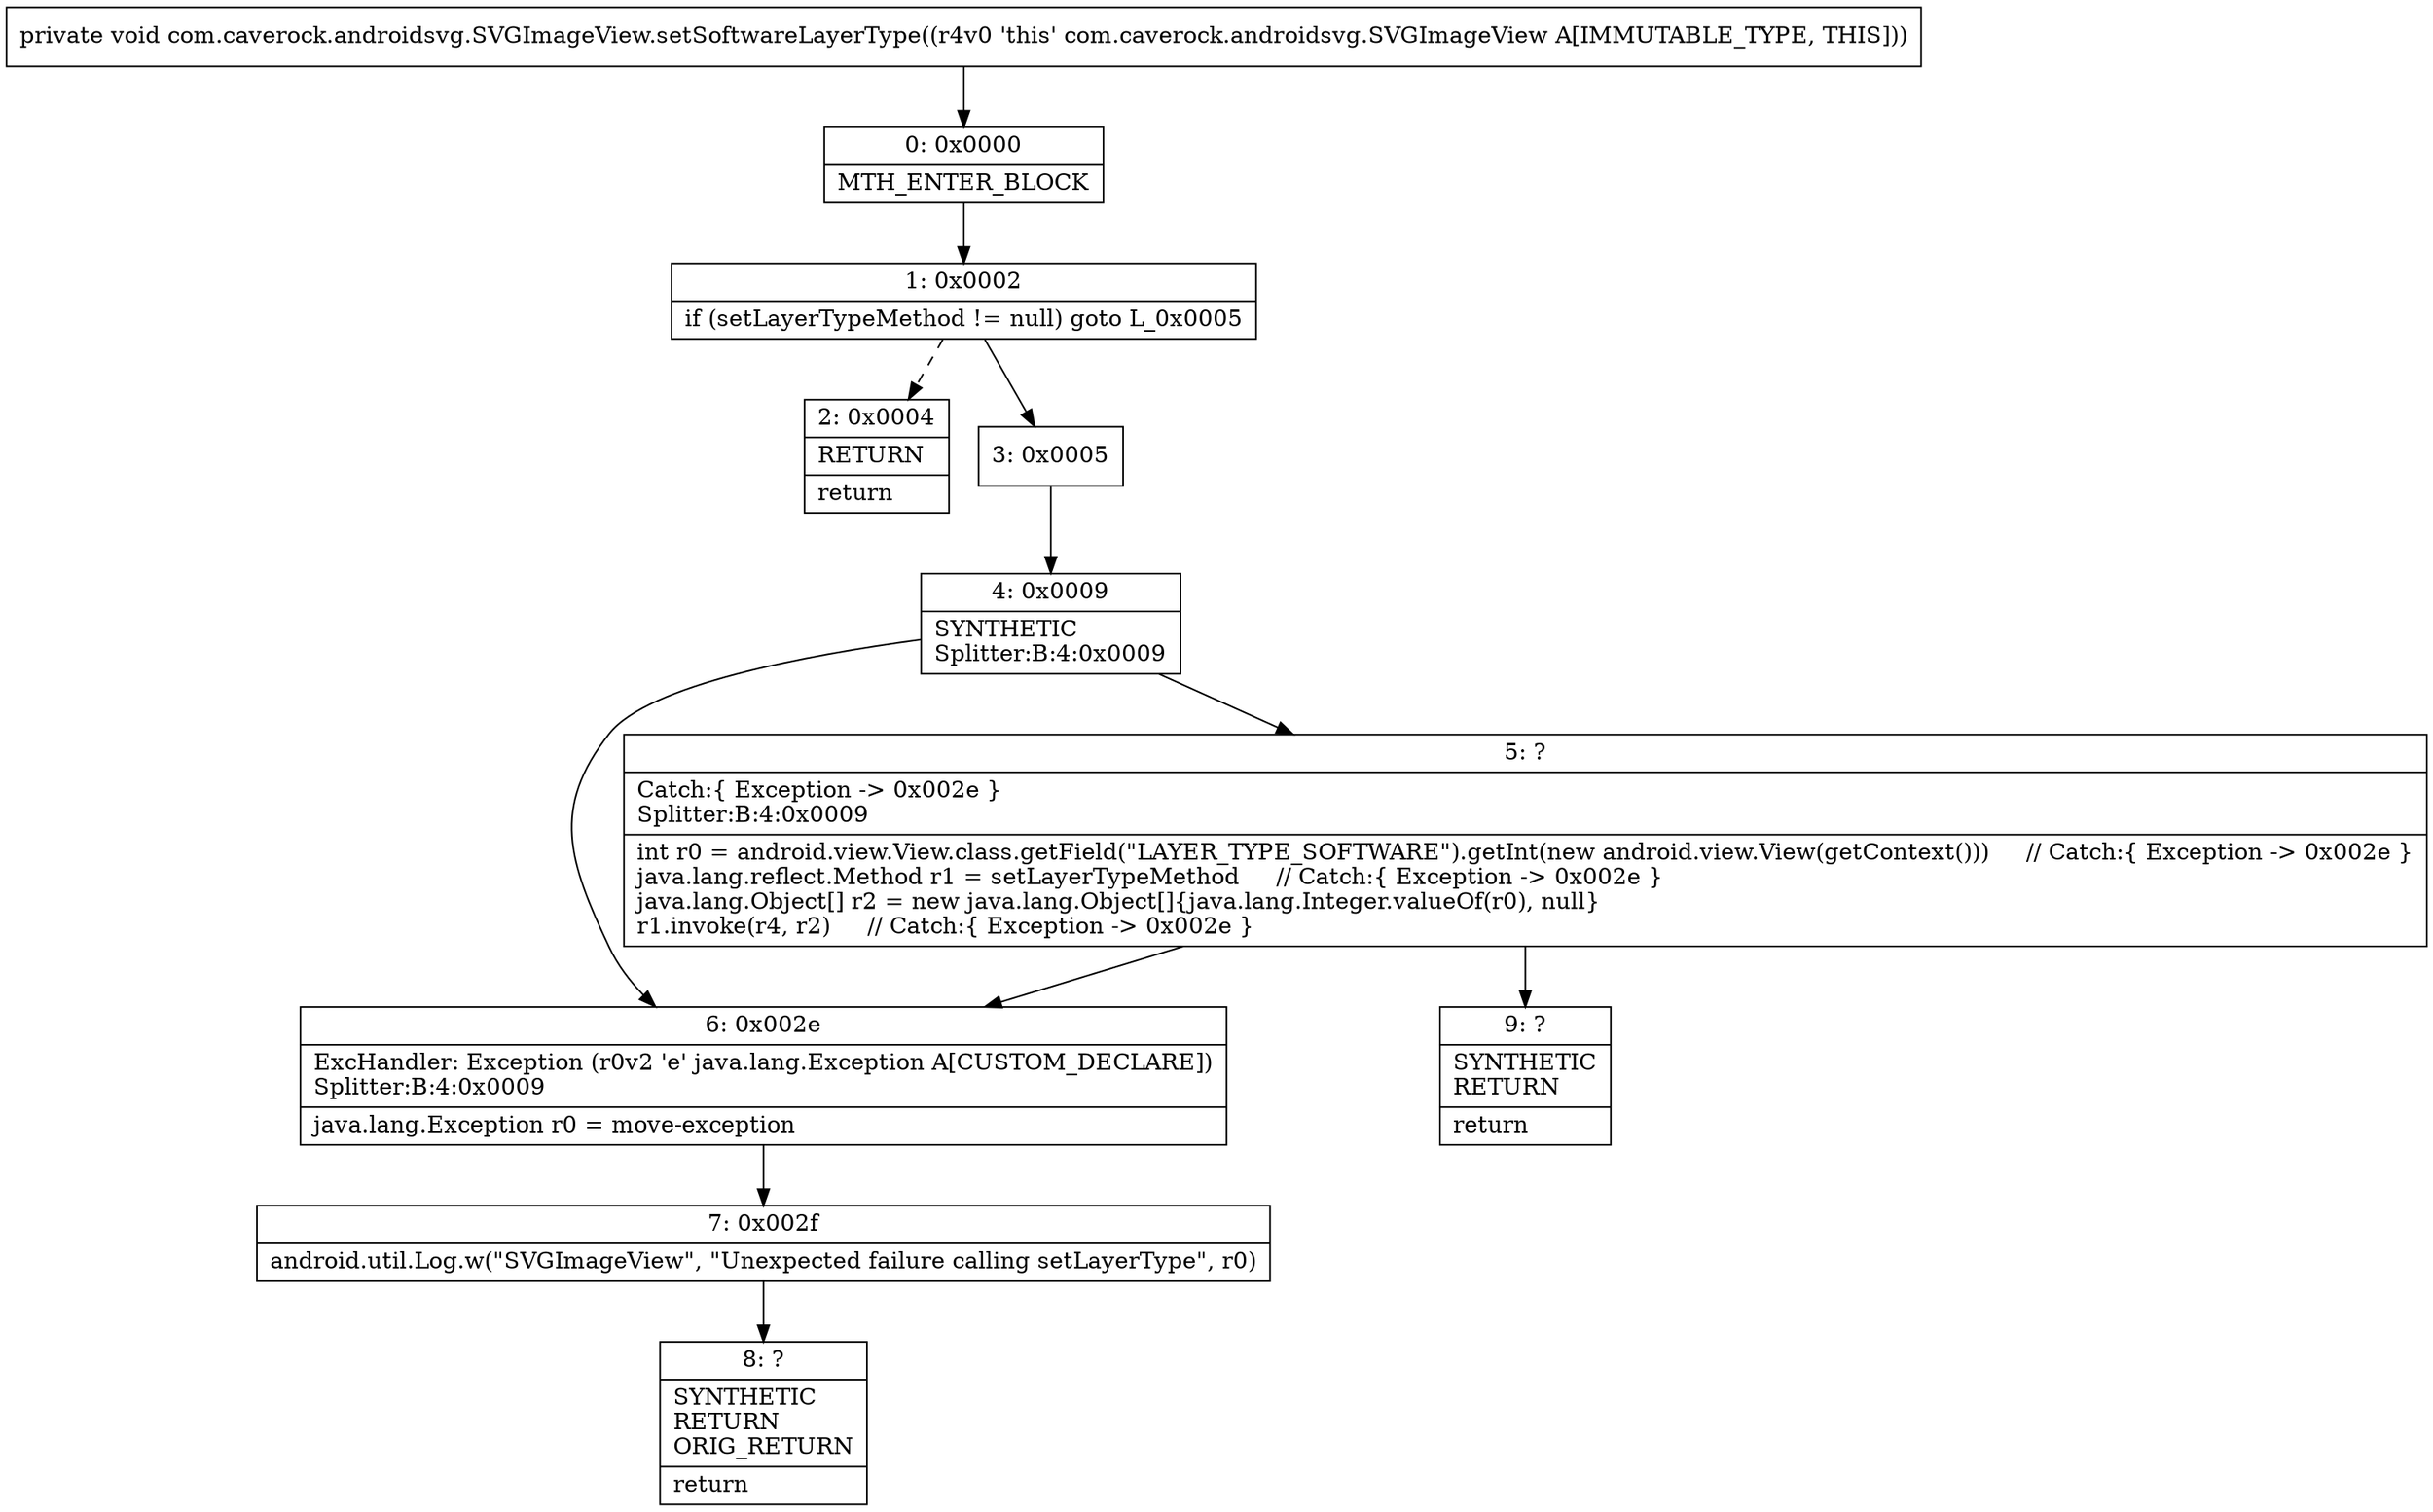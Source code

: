 digraph "CFG forcom.caverock.androidsvg.SVGImageView.setSoftwareLayerType()V" {
Node_0 [shape=record,label="{0\:\ 0x0000|MTH_ENTER_BLOCK\l}"];
Node_1 [shape=record,label="{1\:\ 0x0002|if (setLayerTypeMethod != null) goto L_0x0005\l}"];
Node_2 [shape=record,label="{2\:\ 0x0004|RETURN\l|return\l}"];
Node_3 [shape=record,label="{3\:\ 0x0005}"];
Node_4 [shape=record,label="{4\:\ 0x0009|SYNTHETIC\lSplitter:B:4:0x0009\l}"];
Node_5 [shape=record,label="{5\:\ ?|Catch:\{ Exception \-\> 0x002e \}\lSplitter:B:4:0x0009\l|int r0 = android.view.View.class.getField(\"LAYER_TYPE_SOFTWARE\").getInt(new android.view.View(getContext()))     \/\/ Catch:\{ Exception \-\> 0x002e \}\ljava.lang.reflect.Method r1 = setLayerTypeMethod     \/\/ Catch:\{ Exception \-\> 0x002e \}\ljava.lang.Object[] r2 = new java.lang.Object[]\{java.lang.Integer.valueOf(r0), null\}\lr1.invoke(r4, r2)     \/\/ Catch:\{ Exception \-\> 0x002e \}\l}"];
Node_6 [shape=record,label="{6\:\ 0x002e|ExcHandler: Exception (r0v2 'e' java.lang.Exception A[CUSTOM_DECLARE])\lSplitter:B:4:0x0009\l|java.lang.Exception r0 = move\-exception\l}"];
Node_7 [shape=record,label="{7\:\ 0x002f|android.util.Log.w(\"SVGImageView\", \"Unexpected failure calling setLayerType\", r0)\l}"];
Node_8 [shape=record,label="{8\:\ ?|SYNTHETIC\lRETURN\lORIG_RETURN\l|return\l}"];
Node_9 [shape=record,label="{9\:\ ?|SYNTHETIC\lRETURN\l|return\l}"];
MethodNode[shape=record,label="{private void com.caverock.androidsvg.SVGImageView.setSoftwareLayerType((r4v0 'this' com.caverock.androidsvg.SVGImageView A[IMMUTABLE_TYPE, THIS])) }"];
MethodNode -> Node_0;
Node_0 -> Node_1;
Node_1 -> Node_2[style=dashed];
Node_1 -> Node_3;
Node_3 -> Node_4;
Node_4 -> Node_5;
Node_4 -> Node_6;
Node_5 -> Node_6;
Node_5 -> Node_9;
Node_6 -> Node_7;
Node_7 -> Node_8;
}

